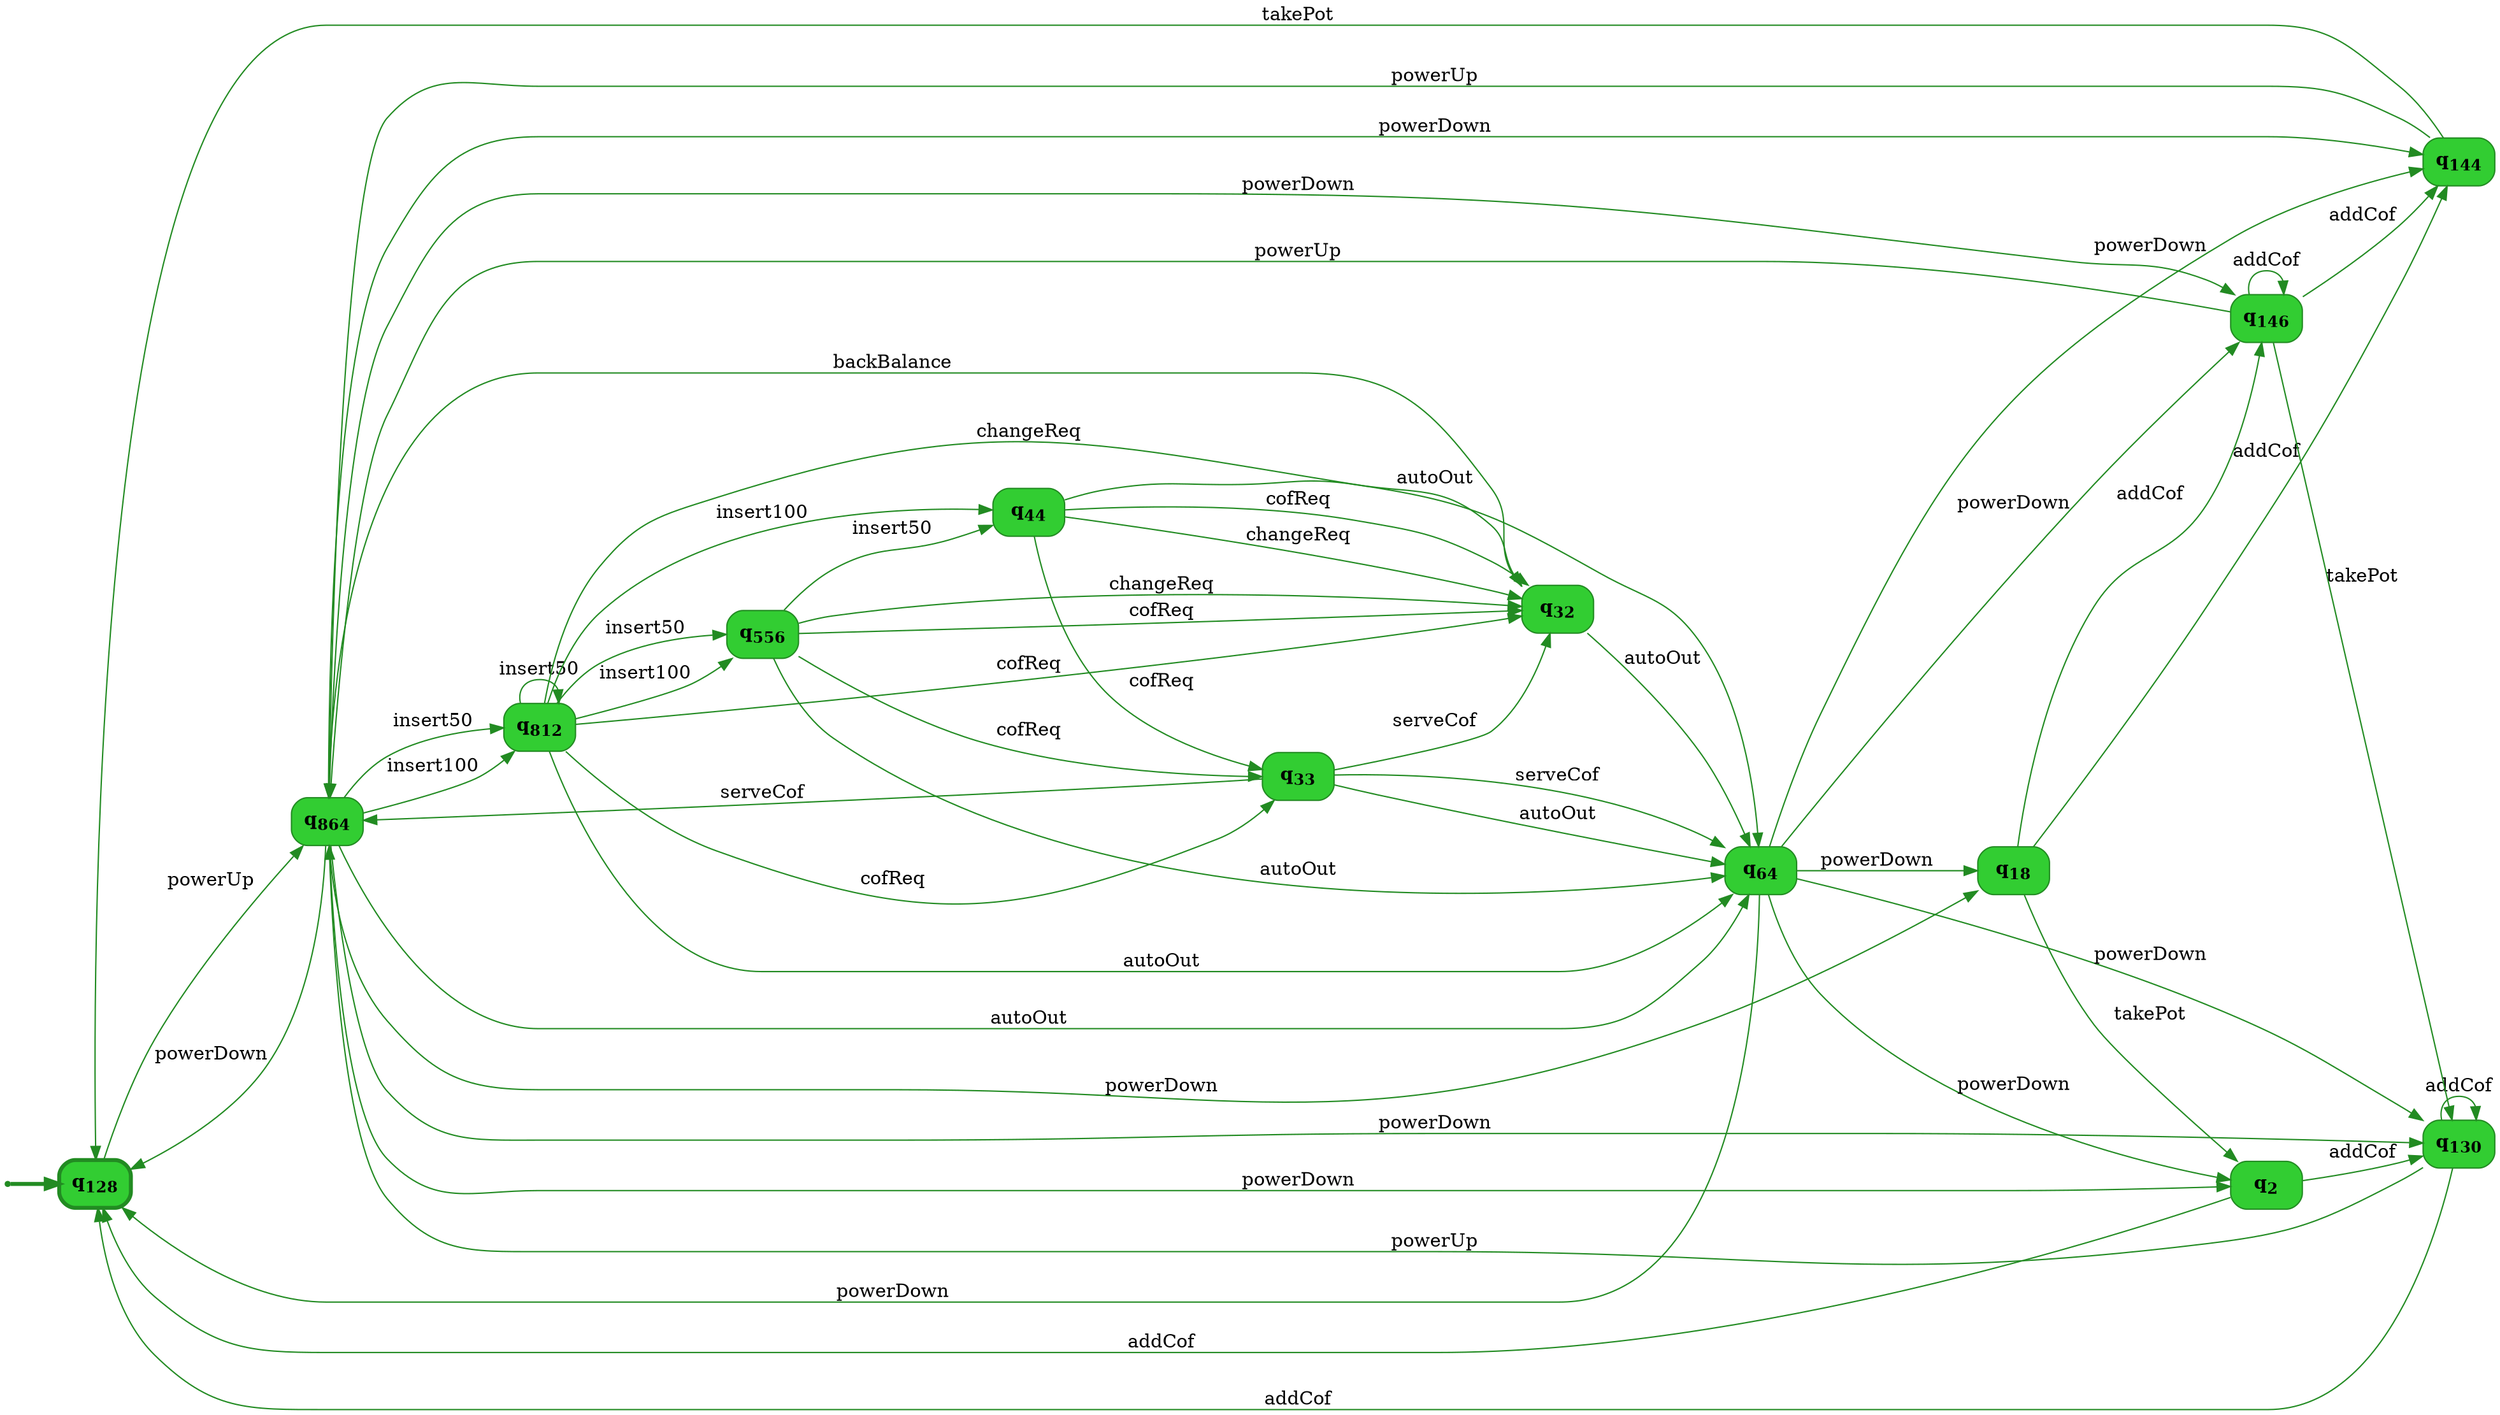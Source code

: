 digraph g {

	rankdir="LR"

	__invisible__[shape="point", color="forestgreen"]
	q128[label=<<b>q<sub>128</sub></b>>, shape="box", style="rounded, filled", fillcolor="limegreen", color="forestgreen", penwidth=3] // Initial
	q864[label=<<b>q<sub>864</sub></b>>, shape="box", style="rounded, filled", fillcolor="limegreen", color="forestgreen"]
	q64[label=<<b>q<sub>64</sub></b>>, shape="box", style="rounded, filled", fillcolor="limegreen", color="forestgreen"]
	q2[label=<<b>q<sub>2</sub></b>>, shape="box", style="rounded, filled", fillcolor="limegreen", color="forestgreen"]
	q130[label=<<b>q<sub>130</sub></b>>, shape="box", style="rounded, filled", fillcolor="limegreen", color="forestgreen"]
	q18[label=<<b>q<sub>18</sub></b>>, shape="box", style="rounded, filled", fillcolor="limegreen", color="forestgreen"]
	q144[label=<<b>q<sub>144</sub></b>>, shape="box", style="rounded, filled", fillcolor="limegreen", color="forestgreen"]
	q146[label=<<b>q<sub>146</sub></b>>, shape="box", style="rounded, filled", fillcolor="limegreen", color="forestgreen"]
	q812[label=<<b>q<sub>812</sub></b>>, shape="box", style="rounded, filled", fillcolor="limegreen", color="forestgreen"]
	q32[label=<<b>q<sub>32</sub></b>>, shape="box", style="rounded, filled", fillcolor="limegreen", color="forestgreen"]
	q33[label=<<b>q<sub>33</sub></b>>, shape="box", style="rounded, filled", fillcolor="limegreen", color="forestgreen"]
	q556[label=<<b>q<sub>556</sub></b>>, shape="box", style="rounded, filled", fillcolor="limegreen", color="forestgreen"]
	q44[label=<<b>q<sub>44</sub></b>>, shape="box", style="rounded, filled", fillcolor="limegreen", color="forestgreen"]

	__invisible__ -> q128[penwidth=3, color="forestgreen"]
	q128 -> q864[label=<powerUp>, color="forestgreen"]
	q864 -> q64[label=<autoOut>, color="forestgreen"]
	q64 -> q128[label=<powerDown>, color="forestgreen"]
	q64 -> q2[label=<powerDown>, color="forestgreen"]
	q2 -> q128[label=<addCof>, color="forestgreen"]
	q2 -> q130[label=<addCof>, color="forestgreen"]
	q130 -> q130[label=<addCof>, color="forestgreen"]
	q130 -> q128[label=<addCof>, color="forestgreen"]
	q130 -> q864[label=<powerUp>, color="forestgreen"]
	q64 -> q18[label=<powerDown>, color="forestgreen"]
	q18 -> q144[label=<addCof>, color="forestgreen"]
	q144 -> q864[label=<powerUp>, color="forestgreen"]
	q144 -> q128[label=<takePot>, color="forestgreen"]
	q18 -> q146[label=<addCof>, color="forestgreen"]
	q146 -> q146[label=<addCof>, color="forestgreen"]
	q146 -> q144[label=<addCof>, color="forestgreen"]
	q146 -> q864[label=<powerUp>, color="forestgreen"]
	q146 -> q130[label=<takePot>, color="forestgreen"]
	q18 -> q2[label=<takePot>, color="forestgreen"]
	q64 -> q130[label=<powerDown>, color="forestgreen"]
	q64 -> q144[label=<powerDown>, color="forestgreen"]
	q64 -> q146[label=<powerDown>, color="forestgreen"]
	q864 -> q812[label=<insert100>, color="forestgreen"]
	q812 -> q64[label=<autoOut>, color="forestgreen"]
	q812 -> q32[label=<changeReq>, color="forestgreen"]
	q32 -> q64[label=<autoOut>, color="forestgreen"]
	q32 -> q864[label=<backBalance>, color="forestgreen"]
	q812 -> q33[label=<cofReq>, color="forestgreen"]
	q33 -> q64[label=<autoOut>, color="forestgreen"]
	q33 -> q32[label=<serveCof>, color="forestgreen"]
	q33 -> q64[label=<serveCof>, color="forestgreen"]
	q33 -> q864[label=<serveCof>, color="forestgreen"]
	q812 -> q556[label=<insert100>, color="forestgreen"]
	q556 -> q64[label=<autoOut>, color="forestgreen"]
	q556 -> q32[label=<changeReq>, color="forestgreen"]
	q556 -> q33[label=<cofReq>, color="forestgreen"]
	q556 -> q44[label=<insert50>, color="forestgreen"]
	q44 -> q64[label=<autoOut>, color="forestgreen"]
	q44 -> q32[label=<changeReq>, color="forestgreen"]
	q44 -> q33[label=<cofReq>, color="forestgreen"]
	q44 -> q32[label=<cofReq>, color="forestgreen"]
	q556 -> q32[label=<cofReq>, color="forestgreen"]
	q812 -> q44[label=<insert100>, color="forestgreen"]
	q812 -> q812[label=<insert50>, color="forestgreen"]
	q812 -> q556[label=<insert50>, color="forestgreen"]
	q812 -> q32[label=<cofReq>, color="forestgreen"]
	q864 -> q812[label=<insert50>, color="forestgreen"]
	q864 -> q128[label=<powerDown>, color="forestgreen"]
	q864 -> q2[label=<powerDown>, color="forestgreen"]
	q864 -> q18[label=<powerDown>, color="forestgreen"]
	q864 -> q130[label=<powerDown>, color="forestgreen"]
	q864 -> q144[label=<powerDown>, color="forestgreen"]
	q864 -> q146[label=<powerDown>, color="forestgreen"]

}
